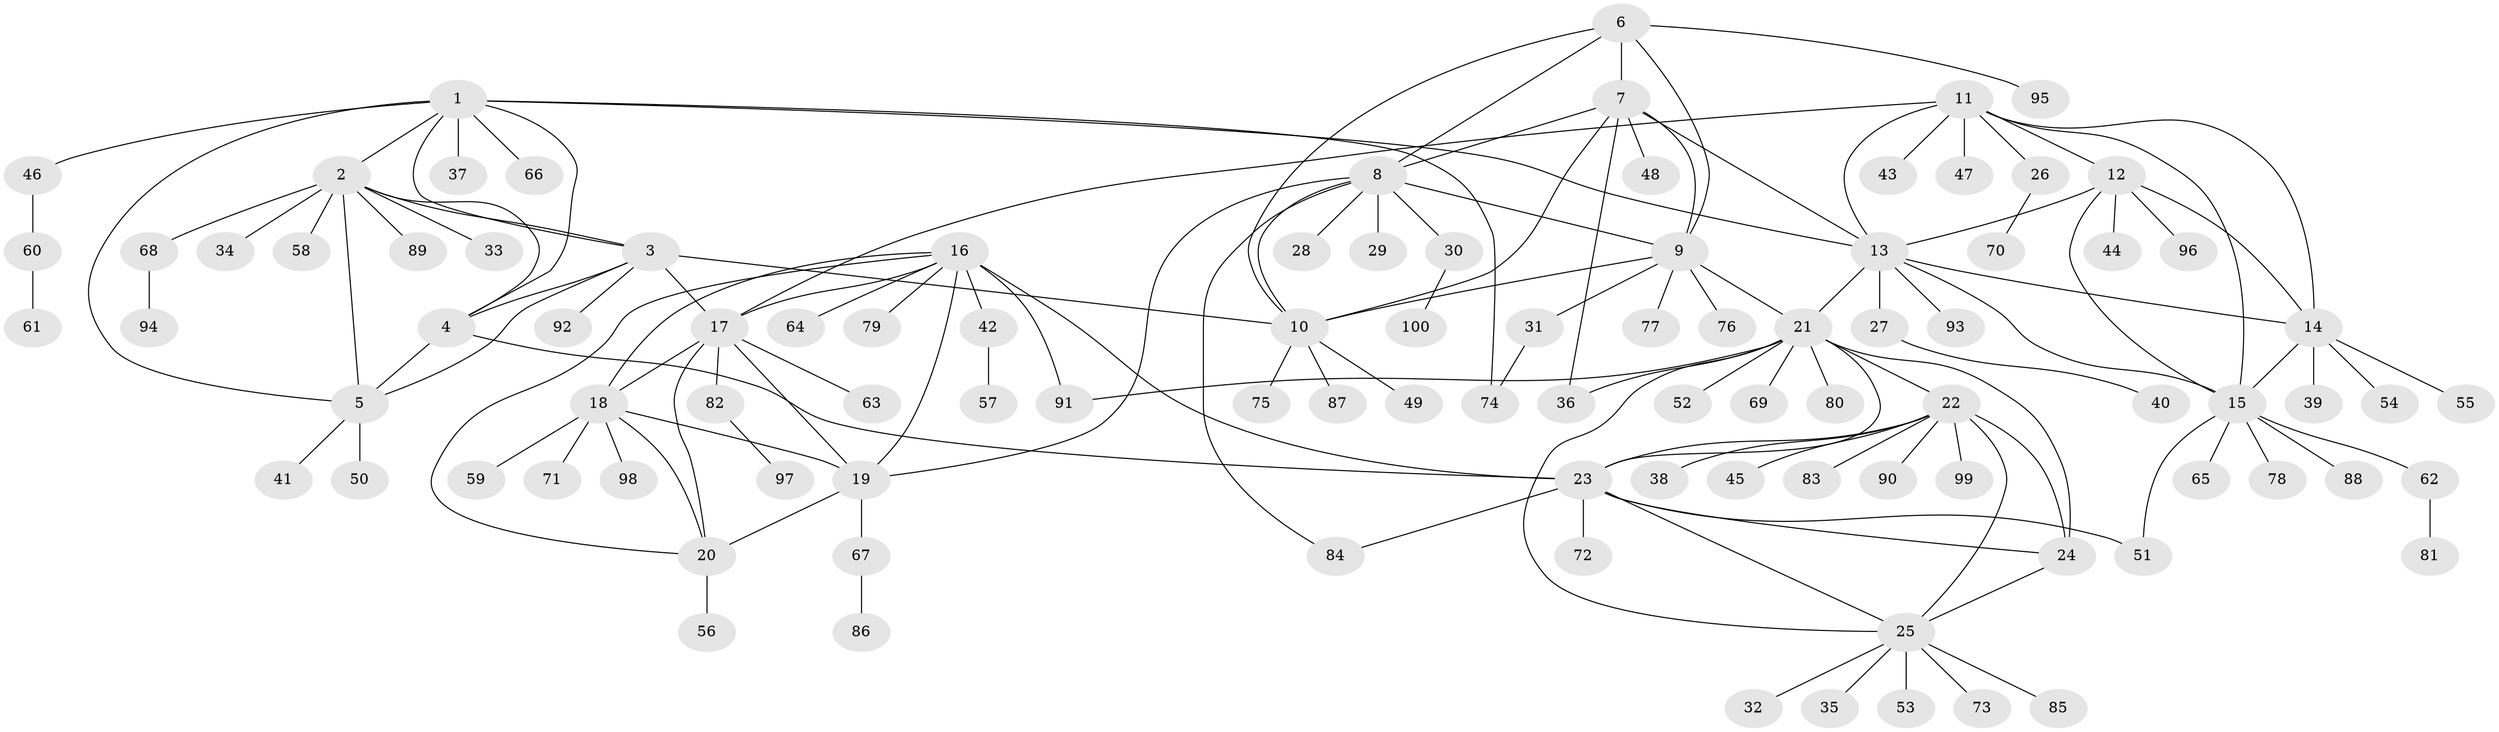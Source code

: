 // Generated by graph-tools (version 1.1) at 2025/11/02/27/25 16:11:31]
// undirected, 100 vertices, 140 edges
graph export_dot {
graph [start="1"]
  node [color=gray90,style=filled];
  1;
  2;
  3;
  4;
  5;
  6;
  7;
  8;
  9;
  10;
  11;
  12;
  13;
  14;
  15;
  16;
  17;
  18;
  19;
  20;
  21;
  22;
  23;
  24;
  25;
  26;
  27;
  28;
  29;
  30;
  31;
  32;
  33;
  34;
  35;
  36;
  37;
  38;
  39;
  40;
  41;
  42;
  43;
  44;
  45;
  46;
  47;
  48;
  49;
  50;
  51;
  52;
  53;
  54;
  55;
  56;
  57;
  58;
  59;
  60;
  61;
  62;
  63;
  64;
  65;
  66;
  67;
  68;
  69;
  70;
  71;
  72;
  73;
  74;
  75;
  76;
  77;
  78;
  79;
  80;
  81;
  82;
  83;
  84;
  85;
  86;
  87;
  88;
  89;
  90;
  91;
  92;
  93;
  94;
  95;
  96;
  97;
  98;
  99;
  100;
  1 -- 2;
  1 -- 3;
  1 -- 4;
  1 -- 5;
  1 -- 13;
  1 -- 37;
  1 -- 46;
  1 -- 66;
  1 -- 74;
  2 -- 3;
  2 -- 4;
  2 -- 5;
  2 -- 33;
  2 -- 34;
  2 -- 58;
  2 -- 68;
  2 -- 89;
  3 -- 4;
  3 -- 5;
  3 -- 10;
  3 -- 17;
  3 -- 92;
  4 -- 5;
  4 -- 23;
  5 -- 41;
  5 -- 50;
  6 -- 7;
  6 -- 8;
  6 -- 9;
  6 -- 10;
  6 -- 95;
  7 -- 8;
  7 -- 9;
  7 -- 10;
  7 -- 13;
  7 -- 36;
  7 -- 48;
  8 -- 9;
  8 -- 10;
  8 -- 19;
  8 -- 28;
  8 -- 29;
  8 -- 30;
  8 -- 84;
  9 -- 10;
  9 -- 21;
  9 -- 31;
  9 -- 76;
  9 -- 77;
  10 -- 49;
  10 -- 75;
  10 -- 87;
  11 -- 12;
  11 -- 13;
  11 -- 14;
  11 -- 15;
  11 -- 17;
  11 -- 26;
  11 -- 43;
  11 -- 47;
  12 -- 13;
  12 -- 14;
  12 -- 15;
  12 -- 44;
  12 -- 96;
  13 -- 14;
  13 -- 15;
  13 -- 21;
  13 -- 27;
  13 -- 93;
  14 -- 15;
  14 -- 39;
  14 -- 54;
  14 -- 55;
  15 -- 51;
  15 -- 62;
  15 -- 65;
  15 -- 78;
  15 -- 88;
  16 -- 17;
  16 -- 18;
  16 -- 19;
  16 -- 20;
  16 -- 23;
  16 -- 42;
  16 -- 64;
  16 -- 79;
  16 -- 91;
  17 -- 18;
  17 -- 19;
  17 -- 20;
  17 -- 63;
  17 -- 82;
  18 -- 19;
  18 -- 20;
  18 -- 59;
  18 -- 71;
  18 -- 98;
  19 -- 20;
  19 -- 67;
  20 -- 56;
  21 -- 22;
  21 -- 23;
  21 -- 24;
  21 -- 25;
  21 -- 36;
  21 -- 52;
  21 -- 69;
  21 -- 80;
  21 -- 91;
  22 -- 23;
  22 -- 24;
  22 -- 25;
  22 -- 38;
  22 -- 45;
  22 -- 83;
  22 -- 90;
  22 -- 99;
  23 -- 24;
  23 -- 25;
  23 -- 51;
  23 -- 72;
  23 -- 84;
  24 -- 25;
  25 -- 32;
  25 -- 35;
  25 -- 53;
  25 -- 73;
  25 -- 85;
  26 -- 70;
  27 -- 40;
  30 -- 100;
  31 -- 74;
  42 -- 57;
  46 -- 60;
  60 -- 61;
  62 -- 81;
  67 -- 86;
  68 -- 94;
  82 -- 97;
}
